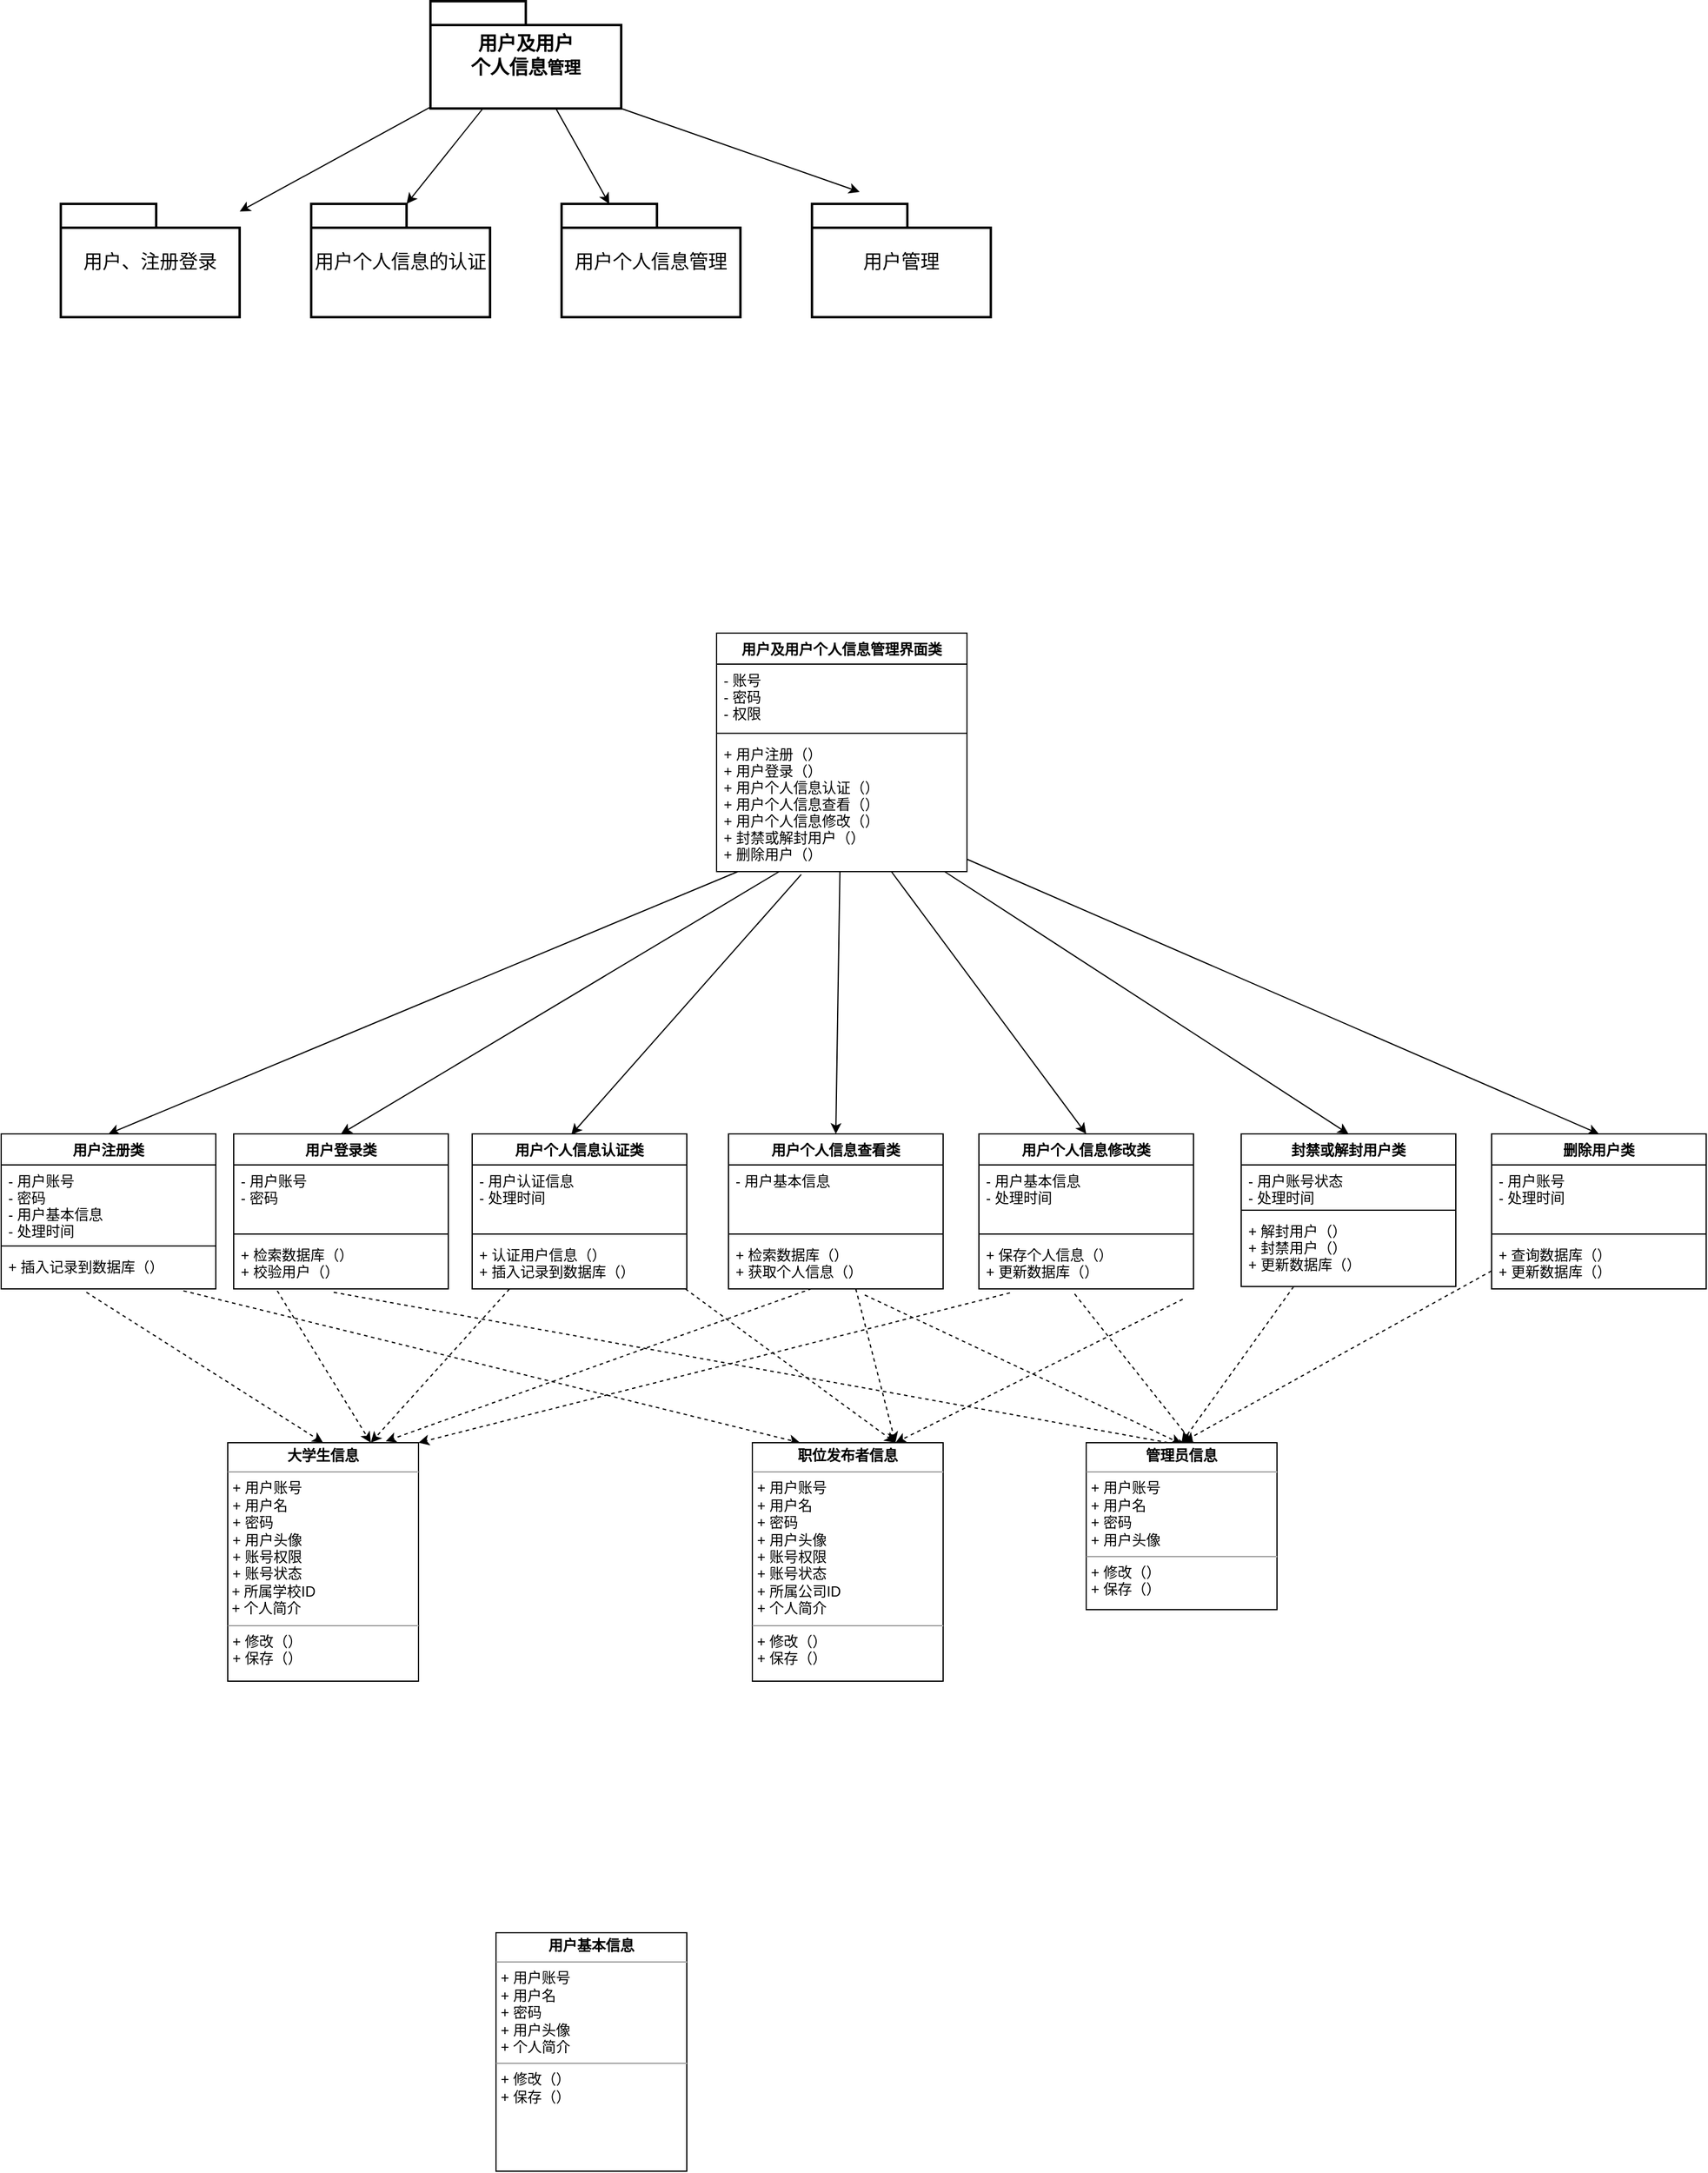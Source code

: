 <mxfile version="16.5.6" type="github">
  <diagram name="Page-1" id="929967ad-93f9-6ef4-fab6-5d389245f69c">
    <mxGraphModel dx="1475" dy="684" grid="1" gridSize="10" guides="1" tooltips="1" connect="1" arrows="1" fold="1" page="1" pageScale="1.5" pageWidth="1169" pageHeight="826" background="none" math="0" shadow="0">
      <root>
        <mxCell id="0" style=";html=1;" />
        <mxCell id="1" style=";html=1;" parent="0" />
        <mxCell id="5Co2nC2he4PfOPCk9Vea-6" value="" style="rounded=0;orthogonalLoop=1;jettySize=auto;html=1;" parent="1" source="5Co2nC2he4PfOPCk9Vea-2" target="5Co2nC2he4PfOPCk9Vea-5" edge="1">
          <mxGeometry relative="1" as="geometry" />
        </mxCell>
        <mxCell id="5Co2nC2he4PfOPCk9Vea-11" style="edgeStyle=none;rounded=0;orthogonalLoop=1;jettySize=auto;html=1;entryX=0;entryY=0;entryDx=40;entryDy=0;entryPerimeter=0;fontSize=16;" parent="1" source="5Co2nC2he4PfOPCk9Vea-2" target="5Co2nC2he4PfOPCk9Vea-9" edge="1">
          <mxGeometry relative="1" as="geometry" />
        </mxCell>
        <mxCell id="5Co2nC2he4PfOPCk9Vea-13" style="edgeStyle=none;rounded=0;orthogonalLoop=1;jettySize=auto;html=1;entryX=0;entryY=0;entryDx=80;entryDy=0;entryPerimeter=0;fontSize=16;" parent="1" source="5Co2nC2he4PfOPCk9Vea-2" target="5Co2nC2he4PfOPCk9Vea-8" edge="1">
          <mxGeometry relative="1" as="geometry" />
        </mxCell>
        <mxCell id="yVChN6YqRANQ0ooUMzuW-2" style="rounded=0;orthogonalLoop=1;jettySize=auto;html=1;exitX=0;exitY=0;exitDx=160;exitDy=90;exitPerimeter=0;" edge="1" parent="1" source="5Co2nC2he4PfOPCk9Vea-2">
          <mxGeometry relative="1" as="geometry">
            <mxPoint x="760" y="190" as="targetPoint" />
          </mxGeometry>
        </mxCell>
        <mxCell id="5Co2nC2he4PfOPCk9Vea-2" value="&lt;span style=&quot;font-weight: 700 ; font-size: 12pt&quot;&gt;用户&lt;/span&gt;&lt;span style=&quot;font-weight: 700 ; font-size: 12pt&quot;&gt;及用&lt;/span&gt;&lt;span style=&quot;font-weight: 700 ; font-size: 12pt&quot;&gt;户&lt;br&gt;个人&lt;/span&gt;&lt;span style=&quot;font-weight: 700 ; font-size: 12pt&quot;&gt;信息&lt;/span&gt;&lt;span style=&quot;font-weight: 700 ; font-size: 10.5pt&quot;&gt;管理&lt;/span&gt;" style="shape=folder;tabWidth=80;tabHeight=20;tabPosition=left;strokeWidth=2;html=1;whiteSpace=wrap;align=center;" parent="1" vertex="1">
          <mxGeometry x="400" y="30" width="160" height="90" as="geometry" />
        </mxCell>
        <mxCell id="5Co2nC2he4PfOPCk9Vea-5" value="&lt;p class=&quot;MsoNormal&quot;&gt;&lt;span style=&quot;font-size: 12.0pt&quot;&gt;用户、&lt;/span&gt;&lt;span style=&quot;font-size: 12.0pt&quot;&gt;注册登录&lt;/span&gt;&lt;/p&gt;" style="shape=folder;tabWidth=80;tabHeight=20;tabPosition=left;strokeWidth=2;html=1;whiteSpace=wrap;align=center;fontSize=16;" parent="1" vertex="1">
          <mxGeometry x="90" y="200" width="150" height="95" as="geometry" />
        </mxCell>
        <mxCell id="5Co2nC2he4PfOPCk9Vea-8" value="&lt;p class=&quot;MsoNormal&quot; style=&quot;font-size: 16px&quot;&gt;&lt;span style=&quot;font-size: 12pt&quot;&gt;用户&lt;/span&gt;&lt;span style=&quot;font-size: 12pt&quot;&gt;个人信息的认证&lt;/span&gt;&lt;br&gt;&lt;/p&gt;" style="shape=folder;tabWidth=80;tabHeight=20;tabPosition=left;strokeWidth=2;html=1;whiteSpace=wrap;align=center;fontSize=16;" parent="1" vertex="1">
          <mxGeometry x="300" y="200" width="150" height="95" as="geometry" />
        </mxCell>
        <mxCell id="5Co2nC2he4PfOPCk9Vea-9" value="&lt;p class=&quot;MsoNormal&quot; style=&quot;font-size: 16px&quot;&gt;&lt;span style=&quot;font-size: 12pt&quot;&gt;用户个人信息&lt;/span&gt;&lt;span style=&quot;font-size: 12pt&quot;&gt;管理&lt;/span&gt;&lt;br&gt;&lt;/p&gt;" style="shape=folder;tabWidth=80;tabHeight=20;tabPosition=left;strokeWidth=2;html=1;whiteSpace=wrap;align=center;fontSize=16;" parent="1" vertex="1">
          <mxGeometry x="510" y="200" width="150" height="95" as="geometry" />
        </mxCell>
        <mxCell id="yVChN6YqRANQ0ooUMzuW-1" value="&lt;p class=&quot;MsoNormal&quot; style=&quot;font-size: 16px&quot;&gt;&lt;span style=&quot;font-size: 12pt&quot;&gt;用户&lt;/span&gt;&lt;span style=&quot;font-size: 12pt&quot;&gt;管理&lt;/span&gt;&lt;br&gt;&lt;/p&gt;" style="shape=folder;tabWidth=80;tabHeight=20;tabPosition=left;strokeWidth=2;html=1;whiteSpace=wrap;align=center;fontSize=16;" vertex="1" parent="1">
          <mxGeometry x="720" y="200" width="150" height="95" as="geometry" />
        </mxCell>
        <mxCell id="yVChN6YqRANQ0ooUMzuW-43" style="rounded=0;orthogonalLoop=1;jettySize=auto;html=1;entryX=0.5;entryY=0;entryDx=0;entryDy=0;exitX=0.084;exitY=1.001;exitDx=0;exitDy=0;exitPerimeter=0;" edge="1" parent="1" source="yVChN6YqRANQ0ooUMzuW-8" target="yVChN6YqRANQ0ooUMzuW-9">
          <mxGeometry relative="1" as="geometry" />
        </mxCell>
        <mxCell id="yVChN6YqRANQ0ooUMzuW-45" style="edgeStyle=none;rounded=0;orthogonalLoop=1;jettySize=auto;html=1;entryX=0.462;entryY=0.005;entryDx=0;entryDy=0;entryPerimeter=0;exitX=0.338;exitY=1.022;exitDx=0;exitDy=0;exitPerimeter=0;" edge="1" parent="1" source="yVChN6YqRANQ0ooUMzuW-8" target="yVChN6YqRANQ0ooUMzuW-17">
          <mxGeometry relative="1" as="geometry" />
        </mxCell>
        <mxCell id="yVChN6YqRANQ0ooUMzuW-46" style="edgeStyle=none;rounded=0;orthogonalLoop=1;jettySize=auto;html=1;entryX=0.5;entryY=0;entryDx=0;entryDy=0;" edge="1" parent="1" source="yVChN6YqRANQ0ooUMzuW-5" target="yVChN6YqRANQ0ooUMzuW-21">
          <mxGeometry relative="1" as="geometry" />
        </mxCell>
        <mxCell id="yVChN6YqRANQ0ooUMzuW-5" value="用户及用户个人信息管理界面类" style="swimlane;fontStyle=1;align=center;verticalAlign=top;childLayout=stackLayout;horizontal=1;startSize=26;horizontalStack=0;resizeParent=1;resizeParentMax=0;resizeLast=0;collapsible=1;marginBottom=0;" vertex="1" parent="1">
          <mxGeometry x="640" y="560" width="210" height="200" as="geometry" />
        </mxCell>
        <mxCell id="yVChN6YqRANQ0ooUMzuW-6" value="- 账号&#xa;- 密码&#xa;- 权限" style="text;strokeColor=none;fillColor=none;align=left;verticalAlign=top;spacingLeft=4;spacingRight=4;overflow=hidden;rotatable=0;points=[[0,0.5],[1,0.5]];portConstraint=eastwest;" vertex="1" parent="yVChN6YqRANQ0ooUMzuW-5">
          <mxGeometry y="26" width="210" height="54" as="geometry" />
        </mxCell>
        <mxCell id="yVChN6YqRANQ0ooUMzuW-7" value="" style="line;strokeWidth=1;fillColor=none;align=left;verticalAlign=middle;spacingTop=-1;spacingLeft=3;spacingRight=3;rotatable=0;labelPosition=right;points=[];portConstraint=eastwest;" vertex="1" parent="yVChN6YqRANQ0ooUMzuW-5">
          <mxGeometry y="80" width="210" height="8" as="geometry" />
        </mxCell>
        <mxCell id="yVChN6YqRANQ0ooUMzuW-8" value="+ 用户注册（）&#xa;+ 用户登录（）&#xa;+ 用户个人信息认证（）&#xa;+ 用户个人信息查看（）&#xa;+ 用户个人信息修改（）&#xa;+ 封禁或解封用户（）&#xa;+ 删除用户（）&#xa;&#xa;&#xa;&#xa;" style="text;strokeColor=none;fillColor=none;align=left;verticalAlign=top;spacingLeft=4;spacingRight=4;overflow=hidden;rotatable=0;points=[[0,0.5],[1,0.5]];portConstraint=eastwest;" vertex="1" parent="yVChN6YqRANQ0ooUMzuW-5">
          <mxGeometry y="88" width="210" height="112" as="geometry" />
        </mxCell>
        <mxCell id="yVChN6YqRANQ0ooUMzuW-50" style="orthogonalLoop=1;jettySize=auto;html=1;entryX=0.5;entryY=0;entryDx=0;entryDy=0;shadow=0;elbow=vertical;dashed=1;exitX=0.397;exitY=1.089;exitDx=0;exitDy=0;exitPerimeter=0;" edge="1" parent="1" source="yVChN6YqRANQ0ooUMzuW-12" target="yVChN6YqRANQ0ooUMzuW-37">
          <mxGeometry relative="1" as="geometry" />
        </mxCell>
        <mxCell id="yVChN6YqRANQ0ooUMzuW-53" style="edgeStyle=none;orthogonalLoop=1;jettySize=auto;html=1;entryX=0.25;entryY=0;entryDx=0;entryDy=0;shadow=0;dashed=1;elbow=vertical;exitX=0.849;exitY=1.05;exitDx=0;exitDy=0;exitPerimeter=0;" edge="1" parent="1" source="yVChN6YqRANQ0ooUMzuW-12" target="yVChN6YqRANQ0ooUMzuW-38">
          <mxGeometry relative="1" as="geometry" />
        </mxCell>
        <mxCell id="yVChN6YqRANQ0ooUMzuW-9" value="用户注册类" style="swimlane;fontStyle=1;align=center;verticalAlign=top;childLayout=stackLayout;horizontal=1;startSize=26;horizontalStack=0;resizeParent=1;resizeParentMax=0;resizeLast=0;collapsible=1;marginBottom=0;" vertex="1" parent="1">
          <mxGeometry x="40" y="980" width="180" height="130" as="geometry" />
        </mxCell>
        <mxCell id="yVChN6YqRANQ0ooUMzuW-10" value="- 用户账号&#xa;- 密码&#xa;- 用户基本信息&#xa;- 处理时间" style="text;strokeColor=none;fillColor=none;align=left;verticalAlign=top;spacingLeft=4;spacingRight=4;overflow=hidden;rotatable=0;points=[[0,0.5],[1,0.5]];portConstraint=eastwest;" vertex="1" parent="yVChN6YqRANQ0ooUMzuW-9">
          <mxGeometry y="26" width="180" height="64" as="geometry" />
        </mxCell>
        <mxCell id="yVChN6YqRANQ0ooUMzuW-11" value="" style="line;strokeWidth=1;fillColor=none;align=left;verticalAlign=middle;spacingTop=-1;spacingLeft=3;spacingRight=3;rotatable=0;labelPosition=right;points=[];portConstraint=eastwest;" vertex="1" parent="yVChN6YqRANQ0ooUMzuW-9">
          <mxGeometry y="90" width="180" height="8" as="geometry" />
        </mxCell>
        <mxCell id="yVChN6YqRANQ0ooUMzuW-12" value="+ 插入记录到数据库（）&#xa;&#xa;&#xa;" style="text;strokeColor=none;fillColor=none;align=left;verticalAlign=top;spacingLeft=4;spacingRight=4;overflow=hidden;rotatable=0;points=[[0,0.5],[1,0.5]];portConstraint=eastwest;" vertex="1" parent="yVChN6YqRANQ0ooUMzuW-9">
          <mxGeometry y="98" width="180" height="32" as="geometry" />
        </mxCell>
        <mxCell id="yVChN6YqRANQ0ooUMzuW-52" style="edgeStyle=none;orthogonalLoop=1;jettySize=auto;html=1;entryX=0.75;entryY=0;entryDx=0;entryDy=0;shadow=0;dashed=1;elbow=vertical;exitX=0.203;exitY=1.038;exitDx=0;exitDy=0;exitPerimeter=0;" edge="1" parent="1" source="yVChN6YqRANQ0ooUMzuW-16" target="yVChN6YqRANQ0ooUMzuW-37">
          <mxGeometry relative="1" as="geometry" />
        </mxCell>
        <mxCell id="yVChN6YqRANQ0ooUMzuW-54" style="edgeStyle=none;orthogonalLoop=1;jettySize=auto;html=1;entryX=0.537;entryY=0.022;entryDx=0;entryDy=0;entryPerimeter=0;shadow=0;dashed=1;elbow=vertical;exitX=0.466;exitY=1.068;exitDx=0;exitDy=0;exitPerimeter=0;" edge="1" parent="1" source="yVChN6YqRANQ0ooUMzuW-16" target="yVChN6YqRANQ0ooUMzuW-42">
          <mxGeometry relative="1" as="geometry" />
        </mxCell>
        <mxCell id="yVChN6YqRANQ0ooUMzuW-13" value="用户登录类" style="swimlane;fontStyle=1;align=center;verticalAlign=top;childLayout=stackLayout;horizontal=1;startSize=26;horizontalStack=0;resizeParent=1;resizeParentMax=0;resizeLast=0;collapsible=1;marginBottom=0;" vertex="1" parent="1">
          <mxGeometry x="235" y="980" width="180" height="130" as="geometry" />
        </mxCell>
        <mxCell id="yVChN6YqRANQ0ooUMzuW-14" value="- 用户账号&#xa;- 密码" style="text;strokeColor=none;fillColor=none;align=left;verticalAlign=top;spacingLeft=4;spacingRight=4;overflow=hidden;rotatable=0;points=[[0,0.5],[1,0.5]];portConstraint=eastwest;" vertex="1" parent="yVChN6YqRANQ0ooUMzuW-13">
          <mxGeometry y="26" width="180" height="54" as="geometry" />
        </mxCell>
        <mxCell id="yVChN6YqRANQ0ooUMzuW-15" value="" style="line;strokeWidth=1;fillColor=none;align=left;verticalAlign=middle;spacingTop=-1;spacingLeft=3;spacingRight=3;rotatable=0;labelPosition=right;points=[];portConstraint=eastwest;" vertex="1" parent="yVChN6YqRANQ0ooUMzuW-13">
          <mxGeometry y="80" width="180" height="8" as="geometry" />
        </mxCell>
        <mxCell id="yVChN6YqRANQ0ooUMzuW-16" value="+ 检索数据库（）&#xa;+ 校验用户（）" style="text;strokeColor=none;fillColor=none;align=left;verticalAlign=top;spacingLeft=4;spacingRight=4;overflow=hidden;rotatable=0;points=[[0,0.5],[1,0.5]];portConstraint=eastwest;" vertex="1" parent="yVChN6YqRANQ0ooUMzuW-13">
          <mxGeometry y="88" width="180" height="42" as="geometry" />
        </mxCell>
        <mxCell id="yVChN6YqRANQ0ooUMzuW-55" style="edgeStyle=none;orthogonalLoop=1;jettySize=auto;html=1;entryX=0.75;entryY=0;entryDx=0;entryDy=0;shadow=0;dashed=1;elbow=vertical;" edge="1" parent="1" source="yVChN6YqRANQ0ooUMzuW-17" target="yVChN6YqRANQ0ooUMzuW-37">
          <mxGeometry relative="1" as="geometry" />
        </mxCell>
        <mxCell id="yVChN6YqRANQ0ooUMzuW-56" style="edgeStyle=none;orthogonalLoop=1;jettySize=auto;html=1;entryX=0.75;entryY=0;entryDx=0;entryDy=0;shadow=0;dashed=1;elbow=vertical;" edge="1" parent="1" source="yVChN6YqRANQ0ooUMzuW-17" target="yVChN6YqRANQ0ooUMzuW-38">
          <mxGeometry relative="1" as="geometry" />
        </mxCell>
        <mxCell id="yVChN6YqRANQ0ooUMzuW-17" value="用户个人信息认证类" style="swimlane;fontStyle=1;align=center;verticalAlign=top;childLayout=stackLayout;horizontal=1;startSize=26;horizontalStack=0;resizeParent=1;resizeParentMax=0;resizeLast=0;collapsible=1;marginBottom=0;" vertex="1" parent="1">
          <mxGeometry x="435" y="980" width="180" height="130" as="geometry" />
        </mxCell>
        <mxCell id="yVChN6YqRANQ0ooUMzuW-18" value="- 用户认证信息&#xa;- 处理时间" style="text;strokeColor=none;fillColor=none;align=left;verticalAlign=top;spacingLeft=4;spacingRight=4;overflow=hidden;rotatable=0;points=[[0,0.5],[1,0.5]];portConstraint=eastwest;" vertex="1" parent="yVChN6YqRANQ0ooUMzuW-17">
          <mxGeometry y="26" width="180" height="54" as="geometry" />
        </mxCell>
        <mxCell id="yVChN6YqRANQ0ooUMzuW-19" value="" style="line;strokeWidth=1;fillColor=none;align=left;verticalAlign=middle;spacingTop=-1;spacingLeft=3;spacingRight=3;rotatable=0;labelPosition=right;points=[];portConstraint=eastwest;" vertex="1" parent="yVChN6YqRANQ0ooUMzuW-17">
          <mxGeometry y="80" width="180" height="8" as="geometry" />
        </mxCell>
        <mxCell id="yVChN6YqRANQ0ooUMzuW-20" value="+ 认证用户信息（）&#xa;+ 插入记录到数据库（）" style="text;strokeColor=none;fillColor=none;align=left;verticalAlign=top;spacingLeft=4;spacingRight=4;overflow=hidden;rotatable=0;points=[[0,0.5],[1,0.5]];portConstraint=eastwest;" vertex="1" parent="yVChN6YqRANQ0ooUMzuW-17">
          <mxGeometry y="88" width="180" height="42" as="geometry" />
        </mxCell>
        <mxCell id="yVChN6YqRANQ0ooUMzuW-57" style="edgeStyle=none;orthogonalLoop=1;jettySize=auto;html=1;entryX=0.828;entryY=-0.006;entryDx=0;entryDy=0;entryPerimeter=0;shadow=0;dashed=1;elbow=vertical;exitX=0.388;exitY=0.995;exitDx=0;exitDy=0;exitPerimeter=0;" edge="1" parent="1" source="yVChN6YqRANQ0ooUMzuW-24" target="yVChN6YqRANQ0ooUMzuW-37">
          <mxGeometry relative="1" as="geometry" />
        </mxCell>
        <mxCell id="yVChN6YqRANQ0ooUMzuW-58" style="edgeStyle=none;orthogonalLoop=1;jettySize=auto;html=1;entryX=0.75;entryY=0;entryDx=0;entryDy=0;shadow=0;dashed=1;elbow=vertical;" edge="1" parent="1" source="yVChN6YqRANQ0ooUMzuW-21" target="yVChN6YqRANQ0ooUMzuW-38">
          <mxGeometry relative="1" as="geometry" />
        </mxCell>
        <mxCell id="yVChN6YqRANQ0ooUMzuW-64" style="edgeStyle=none;orthogonalLoop=1;jettySize=auto;html=1;shadow=0;dashed=1;elbow=vertical;exitX=0.635;exitY=1.122;exitDx=0;exitDy=0;exitPerimeter=0;" edge="1" parent="1" source="yVChN6YqRANQ0ooUMzuW-24">
          <mxGeometry relative="1" as="geometry">
            <mxPoint x="1030" y="1240" as="targetPoint" />
          </mxGeometry>
        </mxCell>
        <mxCell id="yVChN6YqRANQ0ooUMzuW-65" style="edgeStyle=none;orthogonalLoop=1;jettySize=auto;html=1;shadow=0;dashed=1;elbow=vertical;exitX=0.446;exitY=1.101;exitDx=0;exitDy=0;exitPerimeter=0;" edge="1" parent="1" source="yVChN6YqRANQ0ooUMzuW-28">
          <mxGeometry relative="1" as="geometry">
            <mxPoint x="1040" y="1240" as="targetPoint" />
          </mxGeometry>
        </mxCell>
        <mxCell id="yVChN6YqRANQ0ooUMzuW-21" value="用户个人信息查看类" style="swimlane;fontStyle=1;align=center;verticalAlign=top;childLayout=stackLayout;horizontal=1;startSize=26;horizontalStack=0;resizeParent=1;resizeParentMax=0;resizeLast=0;collapsible=1;marginBottom=0;" vertex="1" parent="1">
          <mxGeometry x="650" y="980" width="180" height="130" as="geometry" />
        </mxCell>
        <mxCell id="yVChN6YqRANQ0ooUMzuW-22" value="- 用户基本信息" style="text;strokeColor=none;fillColor=none;align=left;verticalAlign=top;spacingLeft=4;spacingRight=4;overflow=hidden;rotatable=0;points=[[0,0.5],[1,0.5]];portConstraint=eastwest;" vertex="1" parent="yVChN6YqRANQ0ooUMzuW-21">
          <mxGeometry y="26" width="180" height="54" as="geometry" />
        </mxCell>
        <mxCell id="yVChN6YqRANQ0ooUMzuW-23" value="" style="line;strokeWidth=1;fillColor=none;align=left;verticalAlign=middle;spacingTop=-1;spacingLeft=3;spacingRight=3;rotatable=0;labelPosition=right;points=[];portConstraint=eastwest;" vertex="1" parent="yVChN6YqRANQ0ooUMzuW-21">
          <mxGeometry y="80" width="180" height="8" as="geometry" />
        </mxCell>
        <mxCell id="yVChN6YqRANQ0ooUMzuW-24" value="+ 检索数据库（）&#xa;+ 获取个人信息（）" style="text;strokeColor=none;fillColor=none;align=left;verticalAlign=top;spacingLeft=4;spacingRight=4;overflow=hidden;rotatable=0;points=[[0,0.5],[1,0.5]];portConstraint=eastwest;" vertex="1" parent="yVChN6YqRANQ0ooUMzuW-21">
          <mxGeometry y="88" width="180" height="42" as="geometry" />
        </mxCell>
        <mxCell id="yVChN6YqRANQ0ooUMzuW-62" style="edgeStyle=none;orthogonalLoop=1;jettySize=auto;html=1;entryX=0.75;entryY=0;entryDx=0;entryDy=0;shadow=0;dashed=1;elbow=vertical;exitX=0.95;exitY=1.206;exitDx=0;exitDy=0;exitPerimeter=0;" edge="1" parent="1" source="yVChN6YqRANQ0ooUMzuW-28" target="yVChN6YqRANQ0ooUMzuW-38">
          <mxGeometry relative="1" as="geometry" />
        </mxCell>
        <mxCell id="yVChN6YqRANQ0ooUMzuW-63" style="edgeStyle=none;orthogonalLoop=1;jettySize=auto;html=1;entryX=1;entryY=0;entryDx=0;entryDy=0;shadow=0;dashed=1;elbow=vertical;exitX=0.145;exitY=1.079;exitDx=0;exitDy=0;exitPerimeter=0;" edge="1" parent="1" source="yVChN6YqRANQ0ooUMzuW-28" target="yVChN6YqRANQ0ooUMzuW-37">
          <mxGeometry relative="1" as="geometry" />
        </mxCell>
        <mxCell id="yVChN6YqRANQ0ooUMzuW-25" value="用户个人信息修改类" style="swimlane;fontStyle=1;align=center;verticalAlign=top;childLayout=stackLayout;horizontal=1;startSize=26;horizontalStack=0;resizeParent=1;resizeParentMax=0;resizeLast=0;collapsible=1;marginBottom=0;" vertex="1" parent="1">
          <mxGeometry x="860" y="980" width="180" height="130" as="geometry" />
        </mxCell>
        <mxCell id="yVChN6YqRANQ0ooUMzuW-26" value="- 用户基本信息&#xa;- 处理时间" style="text;strokeColor=none;fillColor=none;align=left;verticalAlign=top;spacingLeft=4;spacingRight=4;overflow=hidden;rotatable=0;points=[[0,0.5],[1,0.5]];portConstraint=eastwest;" vertex="1" parent="yVChN6YqRANQ0ooUMzuW-25">
          <mxGeometry y="26" width="180" height="54" as="geometry" />
        </mxCell>
        <mxCell id="yVChN6YqRANQ0ooUMzuW-27" value="" style="line;strokeWidth=1;fillColor=none;align=left;verticalAlign=middle;spacingTop=-1;spacingLeft=3;spacingRight=3;rotatable=0;labelPosition=right;points=[];portConstraint=eastwest;" vertex="1" parent="yVChN6YqRANQ0ooUMzuW-25">
          <mxGeometry y="80" width="180" height="8" as="geometry" />
        </mxCell>
        <mxCell id="yVChN6YqRANQ0ooUMzuW-28" value="+ 保存个人信息（）&#xa;+ 更新数据库（）" style="text;strokeColor=none;fillColor=none;align=left;verticalAlign=top;spacingLeft=4;spacingRight=4;overflow=hidden;rotatable=0;points=[[0,0.5],[1,0.5]];portConstraint=eastwest;" vertex="1" parent="yVChN6YqRANQ0ooUMzuW-25">
          <mxGeometry y="88" width="180" height="42" as="geometry" />
        </mxCell>
        <mxCell id="yVChN6YqRANQ0ooUMzuW-61" style="edgeStyle=none;orthogonalLoop=1;jettySize=auto;html=1;entryX=0.5;entryY=0;entryDx=0;entryDy=0;shadow=0;dashed=1;elbow=vertical;" edge="1" parent="1" source="yVChN6YqRANQ0ooUMzuW-29" target="yVChN6YqRANQ0ooUMzuW-42">
          <mxGeometry relative="1" as="geometry" />
        </mxCell>
        <mxCell id="yVChN6YqRANQ0ooUMzuW-29" value="封禁或解封用户类" style="swimlane;fontStyle=1;align=center;verticalAlign=top;childLayout=stackLayout;horizontal=1;startSize=26;horizontalStack=0;resizeParent=1;resizeParentMax=0;resizeLast=0;collapsible=1;marginBottom=0;" vertex="1" parent="1">
          <mxGeometry x="1080" y="980" width="180" height="128" as="geometry" />
        </mxCell>
        <mxCell id="yVChN6YqRANQ0ooUMzuW-30" value="- 用户账号状态&#xa;- 处理时间" style="text;strokeColor=none;fillColor=none;align=left;verticalAlign=top;spacingLeft=4;spacingRight=4;overflow=hidden;rotatable=0;points=[[0,0.5],[1,0.5]];portConstraint=eastwest;" vertex="1" parent="yVChN6YqRANQ0ooUMzuW-29">
          <mxGeometry y="26" width="180" height="34" as="geometry" />
        </mxCell>
        <mxCell id="yVChN6YqRANQ0ooUMzuW-31" value="" style="line;strokeWidth=1;fillColor=none;align=left;verticalAlign=middle;spacingTop=-1;spacingLeft=3;spacingRight=3;rotatable=0;labelPosition=right;points=[];portConstraint=eastwest;" vertex="1" parent="yVChN6YqRANQ0ooUMzuW-29">
          <mxGeometry y="60" width="180" height="8" as="geometry" />
        </mxCell>
        <mxCell id="yVChN6YqRANQ0ooUMzuW-32" value="+ 解封用户（）&#xa;+ 封禁用户（）&#xa;+ 更新数据库（）" style="text;strokeColor=none;fillColor=none;align=left;verticalAlign=top;spacingLeft=4;spacingRight=4;overflow=hidden;rotatable=0;points=[[0,0.5],[1,0.5]];portConstraint=eastwest;" vertex="1" parent="yVChN6YqRANQ0ooUMzuW-29">
          <mxGeometry y="68" width="180" height="60" as="geometry" />
        </mxCell>
        <mxCell id="yVChN6YqRANQ0ooUMzuW-60" style="edgeStyle=none;orthogonalLoop=1;jettySize=auto;html=1;entryX=0.5;entryY=0;entryDx=0;entryDy=0;shadow=0;dashed=1;elbow=vertical;" edge="1" parent="1" source="yVChN6YqRANQ0ooUMzuW-33" target="yVChN6YqRANQ0ooUMzuW-42">
          <mxGeometry relative="1" as="geometry" />
        </mxCell>
        <mxCell id="yVChN6YqRANQ0ooUMzuW-33" value="删除用户类" style="swimlane;fontStyle=1;align=center;verticalAlign=top;childLayout=stackLayout;horizontal=1;startSize=26;horizontalStack=0;resizeParent=1;resizeParentMax=0;resizeLast=0;collapsible=1;marginBottom=0;" vertex="1" parent="1">
          <mxGeometry x="1290" y="980" width="180" height="130" as="geometry" />
        </mxCell>
        <mxCell id="yVChN6YqRANQ0ooUMzuW-34" value="- 用户账号&#xa;- 处理时间" style="text;strokeColor=none;fillColor=none;align=left;verticalAlign=top;spacingLeft=4;spacingRight=4;overflow=hidden;rotatable=0;points=[[0,0.5],[1,0.5]];portConstraint=eastwest;" vertex="1" parent="yVChN6YqRANQ0ooUMzuW-33">
          <mxGeometry y="26" width="180" height="54" as="geometry" />
        </mxCell>
        <mxCell id="yVChN6YqRANQ0ooUMzuW-35" value="" style="line;strokeWidth=1;fillColor=none;align=left;verticalAlign=middle;spacingTop=-1;spacingLeft=3;spacingRight=3;rotatable=0;labelPosition=right;points=[];portConstraint=eastwest;" vertex="1" parent="yVChN6YqRANQ0ooUMzuW-33">
          <mxGeometry y="80" width="180" height="8" as="geometry" />
        </mxCell>
        <mxCell id="yVChN6YqRANQ0ooUMzuW-36" value="+ 查询数据库（）&#xa;+ 更新数据库（）" style="text;strokeColor=none;fillColor=none;align=left;verticalAlign=top;spacingLeft=4;spacingRight=4;overflow=hidden;rotatable=0;points=[[0,0.5],[1,0.5]];portConstraint=eastwest;" vertex="1" parent="yVChN6YqRANQ0ooUMzuW-33">
          <mxGeometry y="88" width="180" height="42" as="geometry" />
        </mxCell>
        <mxCell id="yVChN6YqRANQ0ooUMzuW-37" value="&lt;p style=&quot;margin: 0px ; margin-top: 4px ; text-align: center&quot;&gt;&lt;b&gt;大学生信息&lt;/b&gt;&lt;/p&gt;&lt;hr size=&quot;1&quot;&gt;&lt;p style=&quot;margin: 0px ; margin-left: 4px&quot;&gt;+ 用户账号&lt;/p&gt;&lt;p style=&quot;margin: 0px ; margin-left: 4px&quot;&gt;+ 用户名&lt;/p&gt;&lt;p style=&quot;margin: 0px ; margin-left: 4px&quot;&gt;+ 密码&lt;/p&gt;&lt;p style=&quot;margin: 0px ; margin-left: 4px&quot;&gt;+ 用户头像&lt;/p&gt;&lt;p style=&quot;margin: 0px ; margin-left: 4px&quot;&gt;+ 账号权限&lt;/p&gt;&lt;p style=&quot;margin: 0px ; margin-left: 4px&quot;&gt;+ 账号状态&lt;/p&gt;&amp;nbsp;+ 所属学校ID&lt;br&gt;&amp;nbsp;+ 个人简介&lt;br&gt;&lt;hr size=&quot;1&quot;&gt;&lt;p style=&quot;margin: 0px ; margin-left: 4px&quot;&gt;+ 修改（）&lt;/p&gt;&lt;p style=&quot;margin: 0px ; margin-left: 4px&quot;&gt;+ 保存（）&lt;/p&gt;" style="verticalAlign=top;align=left;overflow=fill;fontSize=12;fontFamily=Helvetica;html=1;" vertex="1" parent="1">
          <mxGeometry x="230" y="1239" width="160" height="200" as="geometry" />
        </mxCell>
        <mxCell id="yVChN6YqRANQ0ooUMzuW-38" value="&lt;p style=&quot;margin: 0px ; margin-top: 4px ; text-align: center&quot;&gt;&lt;b&gt;职位发布者信息&lt;/b&gt;&lt;/p&gt;&lt;hr size=&quot;1&quot;&gt;&lt;p style=&quot;margin: 0px ; margin-left: 4px&quot;&gt;+ 用户账号&lt;/p&gt;&lt;p style=&quot;margin: 0px ; margin-left: 4px&quot;&gt;+ 用户名&lt;/p&gt;&lt;p style=&quot;margin: 0px ; margin-left: 4px&quot;&gt;+ 密码&lt;/p&gt;&lt;p style=&quot;margin: 0px ; margin-left: 4px&quot;&gt;+ 用户头像&lt;/p&gt;&lt;p style=&quot;margin: 0px ; margin-left: 4px&quot;&gt;+ 账号权限&lt;/p&gt;&lt;p style=&quot;margin: 0px ; margin-left: 4px&quot;&gt;+ 账号状态&lt;/p&gt;&lt;p style=&quot;margin: 0px ; margin-left: 4px&quot;&gt;+ 所属公司ID&lt;/p&gt;&lt;p style=&quot;margin: 0px ; margin-left: 4px&quot;&gt;+ 个人简介&lt;/p&gt;&lt;hr size=&quot;1&quot;&gt;&lt;p style=&quot;margin: 0px ; margin-left: 4px&quot;&gt;+ 修改（）&lt;/p&gt;&lt;p style=&quot;margin: 0px ; margin-left: 4px&quot;&gt;+ 保存（）&lt;/p&gt;" style="verticalAlign=top;align=left;overflow=fill;fontSize=12;fontFamily=Helvetica;html=1;" vertex="1" parent="1">
          <mxGeometry x="670" y="1239" width="160" height="200" as="geometry" />
        </mxCell>
        <mxCell id="yVChN6YqRANQ0ooUMzuW-41" value="&lt;p style=&quot;margin: 0px ; margin-top: 4px ; text-align: center&quot;&gt;&lt;b&gt;用户基本信息&lt;/b&gt;&lt;/p&gt;&lt;hr size=&quot;1&quot;&gt;&lt;p style=&quot;margin: 0px ; margin-left: 4px&quot;&gt;+ 用户账号&lt;/p&gt;&lt;p style=&quot;margin: 0px ; margin-left: 4px&quot;&gt;+ 用户名&lt;/p&gt;&lt;p style=&quot;margin: 0px ; margin-left: 4px&quot;&gt;+ 密码&lt;/p&gt;&lt;p style=&quot;margin: 0px ; margin-left: 4px&quot;&gt;+ 用户头像&lt;/p&gt;&lt;p style=&quot;margin: 0px ; margin-left: 4px&quot;&gt;+ 个人简介&lt;/p&gt;&lt;hr size=&quot;1&quot;&gt;&lt;p style=&quot;margin: 0px ; margin-left: 4px&quot;&gt;+ 修改（）&lt;/p&gt;&lt;p style=&quot;margin: 0px ; margin-left: 4px&quot;&gt;+ 保存（）&lt;/p&gt;" style="verticalAlign=top;align=left;overflow=fill;fontSize=12;fontFamily=Helvetica;html=1;" vertex="1" parent="1">
          <mxGeometry x="455" y="1650" width="160" height="200" as="geometry" />
        </mxCell>
        <mxCell id="yVChN6YqRANQ0ooUMzuW-42" value="&lt;p style=&quot;margin: 0px ; margin-top: 4px ; text-align: center&quot;&gt;&lt;b&gt;管理员信息&lt;/b&gt;&lt;/p&gt;&lt;hr size=&quot;1&quot;&gt;&lt;p style=&quot;margin: 0px ; margin-left: 4px&quot;&gt;+ 用户账号&lt;/p&gt;&lt;p style=&quot;margin: 0px ; margin-left: 4px&quot;&gt;+ 用户名&lt;/p&gt;&lt;p style=&quot;margin: 0px ; margin-left: 4px&quot;&gt;+ 密码&lt;/p&gt;&lt;p style=&quot;margin: 0px ; margin-left: 4px&quot;&gt;+ 用户头像&lt;/p&gt;&lt;hr size=&quot;1&quot;&gt;&lt;p style=&quot;margin: 0px ; margin-left: 4px&quot;&gt;+ 修改（）&lt;/p&gt;&lt;p style=&quot;margin: 0px ; margin-left: 4px&quot;&gt;+ 保存（）&lt;/p&gt;" style="verticalAlign=top;align=left;overflow=fill;fontSize=12;fontFamily=Helvetica;html=1;" vertex="1" parent="1">
          <mxGeometry x="950" y="1239" width="160" height="140" as="geometry" />
        </mxCell>
        <mxCell id="yVChN6YqRANQ0ooUMzuW-44" style="rounded=0;orthogonalLoop=1;jettySize=auto;html=1;entryX=0.5;entryY=0;entryDx=0;entryDy=0;exitX=0.25;exitY=1;exitDx=0;exitDy=0;" edge="1" parent="1" source="yVChN6YqRANQ0ooUMzuW-5" target="yVChN6YqRANQ0ooUMzuW-13">
          <mxGeometry relative="1" as="geometry" />
        </mxCell>
        <mxCell id="yVChN6YqRANQ0ooUMzuW-47" style="edgeStyle=none;rounded=0;orthogonalLoop=1;jettySize=auto;html=1;entryX=0.5;entryY=0;entryDx=0;entryDy=0;" edge="1" parent="1" source="yVChN6YqRANQ0ooUMzuW-8" target="yVChN6YqRANQ0ooUMzuW-25">
          <mxGeometry relative="1" as="geometry" />
        </mxCell>
        <mxCell id="yVChN6YqRANQ0ooUMzuW-48" style="edgeStyle=none;rounded=0;orthogonalLoop=1;jettySize=auto;html=1;entryX=0.5;entryY=0;entryDx=0;entryDy=0;" edge="1" parent="1" source="yVChN6YqRANQ0ooUMzuW-8" target="yVChN6YqRANQ0ooUMzuW-29">
          <mxGeometry relative="1" as="geometry" />
        </mxCell>
        <mxCell id="yVChN6YqRANQ0ooUMzuW-49" style="edgeStyle=none;rounded=0;orthogonalLoop=1;jettySize=auto;html=1;entryX=0.5;entryY=0;entryDx=0;entryDy=0;" edge="1" parent="1" source="yVChN6YqRANQ0ooUMzuW-8" target="yVChN6YqRANQ0ooUMzuW-33">
          <mxGeometry relative="1" as="geometry" />
        </mxCell>
      </root>
    </mxGraphModel>
  </diagram>
</mxfile>
